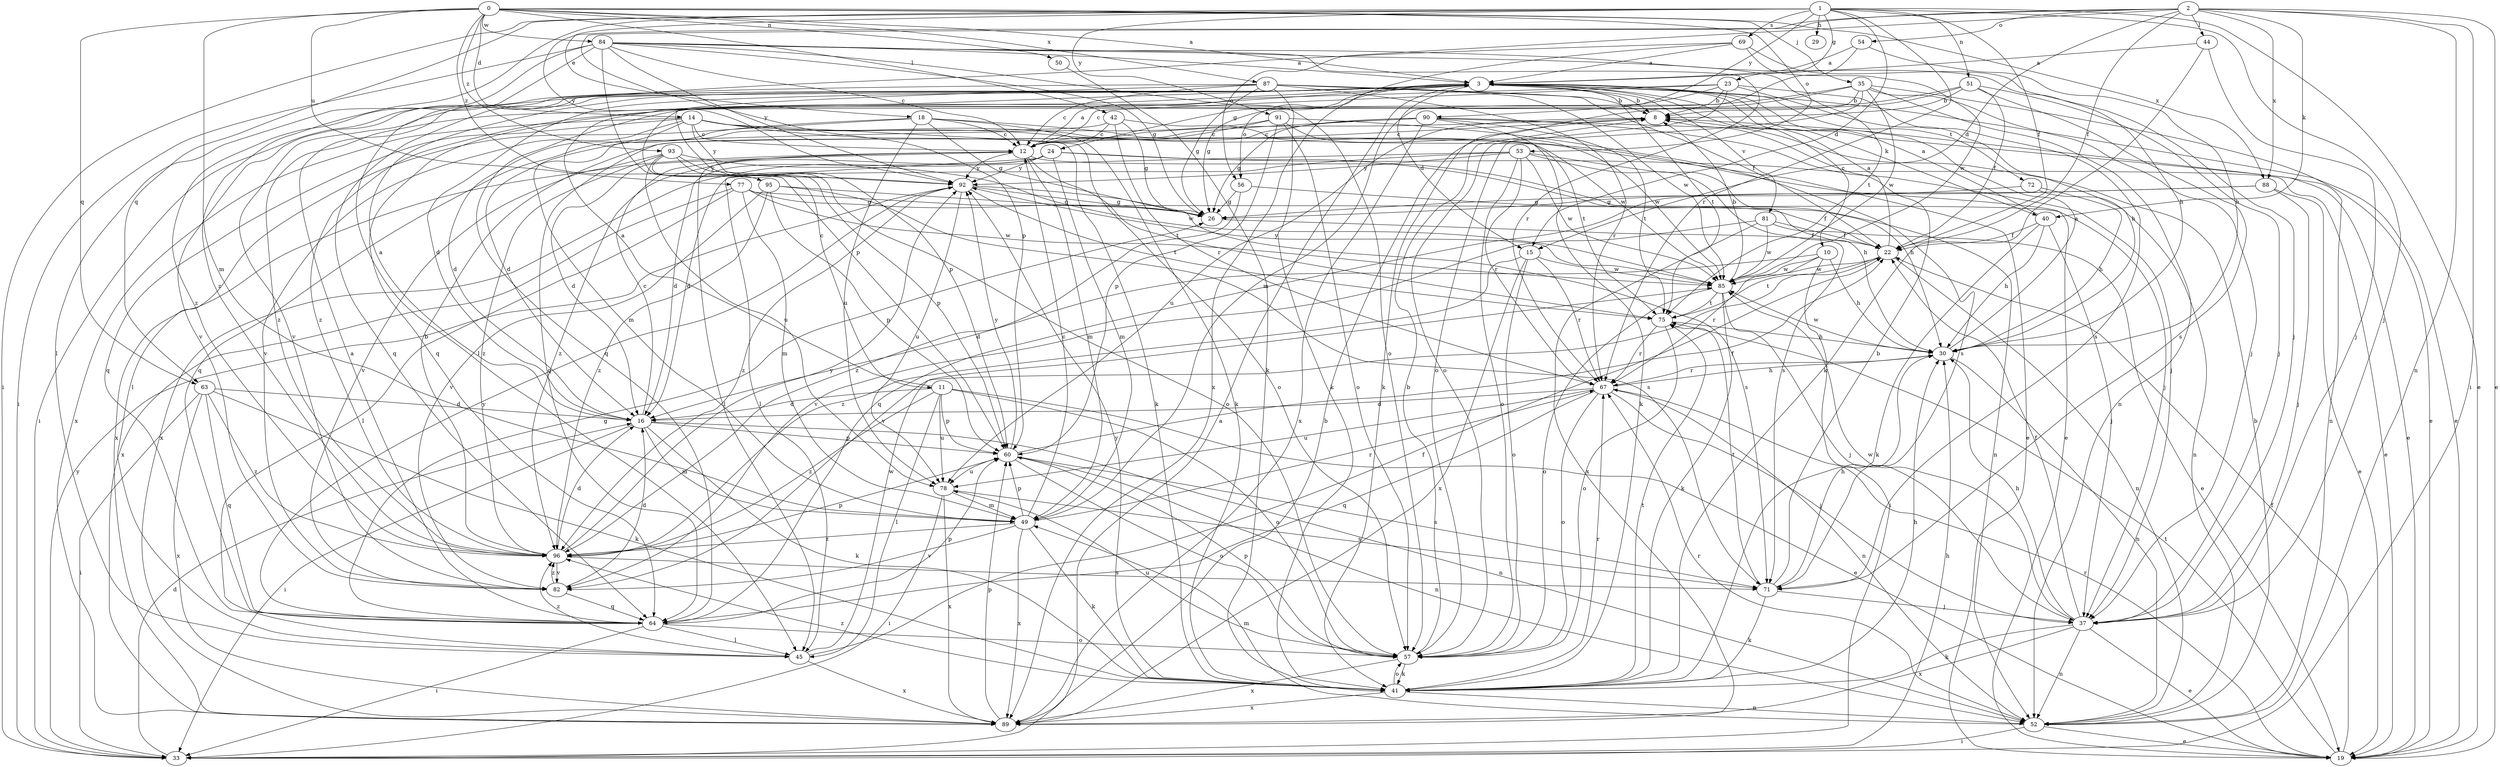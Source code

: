 strict digraph  {
0;
1;
2;
3;
8;
10;
11;
12;
14;
15;
16;
18;
19;
22;
23;
24;
26;
29;
30;
33;
35;
37;
40;
41;
42;
44;
45;
49;
50;
51;
52;
53;
54;
56;
57;
60;
63;
64;
67;
69;
71;
72;
75;
77;
78;
81;
82;
84;
85;
87;
88;
89;
90;
91;
92;
93;
95;
96;
0 -> 3  [label=a];
0 -> 14  [label=d];
0 -> 35  [label=j];
0 -> 42  [label=l];
0 -> 49  [label=m];
0 -> 50  [label=n];
0 -> 53  [label=o];
0 -> 63  [label=q];
0 -> 77  [label=u];
0 -> 84  [label=w];
0 -> 87  [label=x];
0 -> 88  [label=x];
0 -> 93  [label=z];
0 -> 95  [label=z];
1 -> 15  [label=d];
1 -> 18  [label=e];
1 -> 19  [label=e];
1 -> 22  [label=f];
1 -> 23  [label=g];
1 -> 29  [label=h];
1 -> 33  [label=i];
1 -> 37  [label=j];
1 -> 51  [label=n];
1 -> 63  [label=q];
1 -> 67  [label=r];
1 -> 69  [label=s];
1 -> 90  [label=y];
1 -> 91  [label=y];
1 -> 96  [label=z];
2 -> 15  [label=d];
2 -> 19  [label=e];
2 -> 22  [label=f];
2 -> 33  [label=i];
2 -> 40  [label=k];
2 -> 44  [label=l];
2 -> 52  [label=n];
2 -> 54  [label=o];
2 -> 56  [label=o];
2 -> 60  [label=p];
2 -> 88  [label=x];
2 -> 92  [label=y];
3 -> 8  [label=b];
3 -> 10  [label=c];
3 -> 11  [label=c];
3 -> 15  [label=d];
3 -> 16  [label=d];
3 -> 19  [label=e];
3 -> 24  [label=g];
3 -> 33  [label=i];
3 -> 40  [label=k];
3 -> 56  [label=o];
3 -> 64  [label=q];
3 -> 72  [label=t];
3 -> 75  [label=t];
3 -> 81  [label=v];
3 -> 82  [label=v];
8 -> 12  [label=c];
8 -> 52  [label=n];
8 -> 78  [label=u];
10 -> 16  [label=d];
10 -> 30  [label=h];
10 -> 33  [label=i];
10 -> 67  [label=r];
10 -> 85  [label=w];
11 -> 3  [label=a];
11 -> 16  [label=d];
11 -> 19  [label=e];
11 -> 45  [label=l];
11 -> 57  [label=o];
11 -> 60  [label=p];
11 -> 78  [label=u];
11 -> 96  [label=z];
12 -> 3  [label=a];
12 -> 16  [label=d];
12 -> 37  [label=j];
12 -> 45  [label=l];
12 -> 49  [label=m];
12 -> 75  [label=t];
12 -> 89  [label=x];
12 -> 92  [label=y];
14 -> 12  [label=c];
14 -> 19  [label=e];
14 -> 41  [label=k];
14 -> 49  [label=m];
14 -> 57  [label=o];
14 -> 64  [label=q];
14 -> 82  [label=v];
14 -> 85  [label=w];
14 -> 89  [label=x];
14 -> 92  [label=y];
15 -> 57  [label=o];
15 -> 67  [label=r];
15 -> 85  [label=w];
15 -> 89  [label=x];
15 -> 96  [label=z];
16 -> 3  [label=a];
16 -> 12  [label=c];
16 -> 33  [label=i];
16 -> 41  [label=k];
16 -> 49  [label=m];
16 -> 52  [label=n];
16 -> 60  [label=p];
18 -> 12  [label=c];
18 -> 16  [label=d];
18 -> 26  [label=g];
18 -> 41  [label=k];
18 -> 45  [label=l];
18 -> 75  [label=t];
18 -> 78  [label=u];
19 -> 22  [label=f];
19 -> 67  [label=r];
19 -> 75  [label=t];
22 -> 3  [label=a];
22 -> 52  [label=n];
22 -> 75  [label=t];
22 -> 82  [label=v];
22 -> 85  [label=w];
23 -> 8  [label=b];
23 -> 12  [label=c];
23 -> 26  [label=g];
23 -> 30  [label=h];
23 -> 57  [label=o];
23 -> 64  [label=q];
23 -> 71  [label=s];
24 -> 16  [label=d];
24 -> 19  [label=e];
24 -> 30  [label=h];
24 -> 45  [label=l];
24 -> 49  [label=m];
24 -> 92  [label=y];
24 -> 96  [label=z];
26 -> 22  [label=f];
30 -> 3  [label=a];
30 -> 52  [label=n];
30 -> 67  [label=r];
30 -> 85  [label=w];
33 -> 3  [label=a];
33 -> 16  [label=d];
33 -> 30  [label=h];
33 -> 92  [label=y];
35 -> 8  [label=b];
35 -> 19  [label=e];
35 -> 37  [label=j];
35 -> 41  [label=k];
35 -> 52  [label=n];
35 -> 57  [label=o];
35 -> 85  [label=w];
35 -> 96  [label=z];
37 -> 19  [label=e];
37 -> 22  [label=f];
37 -> 30  [label=h];
37 -> 41  [label=k];
37 -> 52  [label=n];
37 -> 85  [label=w];
37 -> 89  [label=x];
40 -> 3  [label=a];
40 -> 22  [label=f];
40 -> 30  [label=h];
40 -> 37  [label=j];
40 -> 41  [label=k];
41 -> 30  [label=h];
41 -> 52  [label=n];
41 -> 57  [label=o];
41 -> 67  [label=r];
41 -> 75  [label=t];
41 -> 89  [label=x];
41 -> 92  [label=y];
41 -> 96  [label=z];
42 -> 12  [label=c];
42 -> 19  [label=e];
42 -> 26  [label=g];
42 -> 64  [label=q];
42 -> 67  [label=r];
44 -> 3  [label=a];
44 -> 37  [label=j];
44 -> 41  [label=k];
45 -> 22  [label=f];
45 -> 85  [label=w];
45 -> 89  [label=x];
45 -> 96  [label=z];
49 -> 12  [label=c];
49 -> 41  [label=k];
49 -> 60  [label=p];
49 -> 67  [label=r];
49 -> 82  [label=v];
49 -> 89  [label=x];
49 -> 96  [label=z];
50 -> 41  [label=k];
51 -> 8  [label=b];
51 -> 22  [label=f];
51 -> 37  [label=j];
51 -> 64  [label=q];
51 -> 71  [label=s];
51 -> 96  [label=z];
52 -> 8  [label=b];
52 -> 19  [label=e];
52 -> 33  [label=i];
52 -> 49  [label=m];
52 -> 67  [label=r];
53 -> 16  [label=d];
53 -> 30  [label=h];
53 -> 57  [label=o];
53 -> 67  [label=r];
53 -> 71  [label=s];
53 -> 85  [label=w];
53 -> 89  [label=x];
53 -> 92  [label=y];
54 -> 3  [label=a];
54 -> 30  [label=h];
54 -> 49  [label=m];
56 -> 22  [label=f];
56 -> 26  [label=g];
56 -> 96  [label=z];
57 -> 8  [label=b];
57 -> 41  [label=k];
57 -> 60  [label=p];
57 -> 78  [label=u];
57 -> 89  [label=x];
60 -> 22  [label=f];
60 -> 52  [label=n];
60 -> 57  [label=o];
60 -> 71  [label=s];
60 -> 78  [label=u];
60 -> 92  [label=y];
63 -> 16  [label=d];
63 -> 33  [label=i];
63 -> 41  [label=k];
63 -> 64  [label=q];
63 -> 89  [label=x];
63 -> 96  [label=z];
64 -> 3  [label=a];
64 -> 26  [label=g];
64 -> 33  [label=i];
64 -> 45  [label=l];
64 -> 57  [label=o];
64 -> 60  [label=p];
64 -> 92  [label=y];
67 -> 16  [label=d];
67 -> 30  [label=h];
67 -> 37  [label=j];
67 -> 52  [label=n];
67 -> 57  [label=o];
67 -> 64  [label=q];
67 -> 78  [label=u];
69 -> 3  [label=a];
69 -> 37  [label=j];
69 -> 45  [label=l];
69 -> 85  [label=w];
69 -> 89  [label=x];
71 -> 8  [label=b];
71 -> 30  [label=h];
71 -> 37  [label=j];
71 -> 41  [label=k];
71 -> 75  [label=t];
72 -> 26  [label=g];
72 -> 30  [label=h];
72 -> 52  [label=n];
75 -> 30  [label=h];
75 -> 57  [label=o];
75 -> 67  [label=r];
77 -> 26  [label=g];
77 -> 45  [label=l];
77 -> 49  [label=m];
77 -> 52  [label=n];
77 -> 85  [label=w];
77 -> 89  [label=x];
78 -> 33  [label=i];
78 -> 49  [label=m];
78 -> 71  [label=s];
78 -> 89  [label=x];
81 -> 19  [label=e];
81 -> 22  [label=f];
81 -> 82  [label=v];
81 -> 85  [label=w];
81 -> 89  [label=x];
82 -> 16  [label=d];
82 -> 64  [label=q];
82 -> 96  [label=z];
84 -> 3  [label=a];
84 -> 12  [label=c];
84 -> 26  [label=g];
84 -> 30  [label=h];
84 -> 33  [label=i];
84 -> 45  [label=l];
84 -> 57  [label=o];
84 -> 60  [label=p];
84 -> 67  [label=r];
84 -> 75  [label=t];
84 -> 92  [label=y];
84 -> 96  [label=z];
85 -> 8  [label=b];
85 -> 37  [label=j];
85 -> 41  [label=k];
85 -> 57  [label=o];
85 -> 75  [label=t];
85 -> 92  [label=y];
87 -> 8  [label=b];
87 -> 12  [label=c];
87 -> 22  [label=f];
87 -> 26  [label=g];
87 -> 41  [label=k];
87 -> 60  [label=p];
87 -> 67  [label=r];
87 -> 82  [label=v];
87 -> 85  [label=w];
88 -> 19  [label=e];
88 -> 26  [label=g];
88 -> 37  [label=j];
88 -> 64  [label=q];
89 -> 8  [label=b];
89 -> 60  [label=p];
90 -> 12  [label=c];
90 -> 19  [label=e];
90 -> 26  [label=g];
90 -> 37  [label=j];
90 -> 41  [label=k];
90 -> 64  [label=q];
90 -> 75  [label=t];
90 -> 89  [label=x];
91 -> 12  [label=c];
91 -> 16  [label=d];
91 -> 57  [label=o];
91 -> 60  [label=p];
91 -> 71  [label=s];
91 -> 85  [label=w];
92 -> 26  [label=g];
92 -> 71  [label=s];
92 -> 75  [label=t];
92 -> 78  [label=u];
92 -> 96  [label=z];
93 -> 57  [label=o];
93 -> 60  [label=p];
93 -> 78  [label=u];
93 -> 82  [label=v];
93 -> 85  [label=w];
93 -> 92  [label=y];
93 -> 96  [label=z];
95 -> 26  [label=g];
95 -> 60  [label=p];
95 -> 71  [label=s];
95 -> 82  [label=v];
95 -> 96  [label=z];
96 -> 8  [label=b];
96 -> 16  [label=d];
96 -> 60  [label=p];
96 -> 71  [label=s];
96 -> 82  [label=v];
96 -> 92  [label=y];
}
